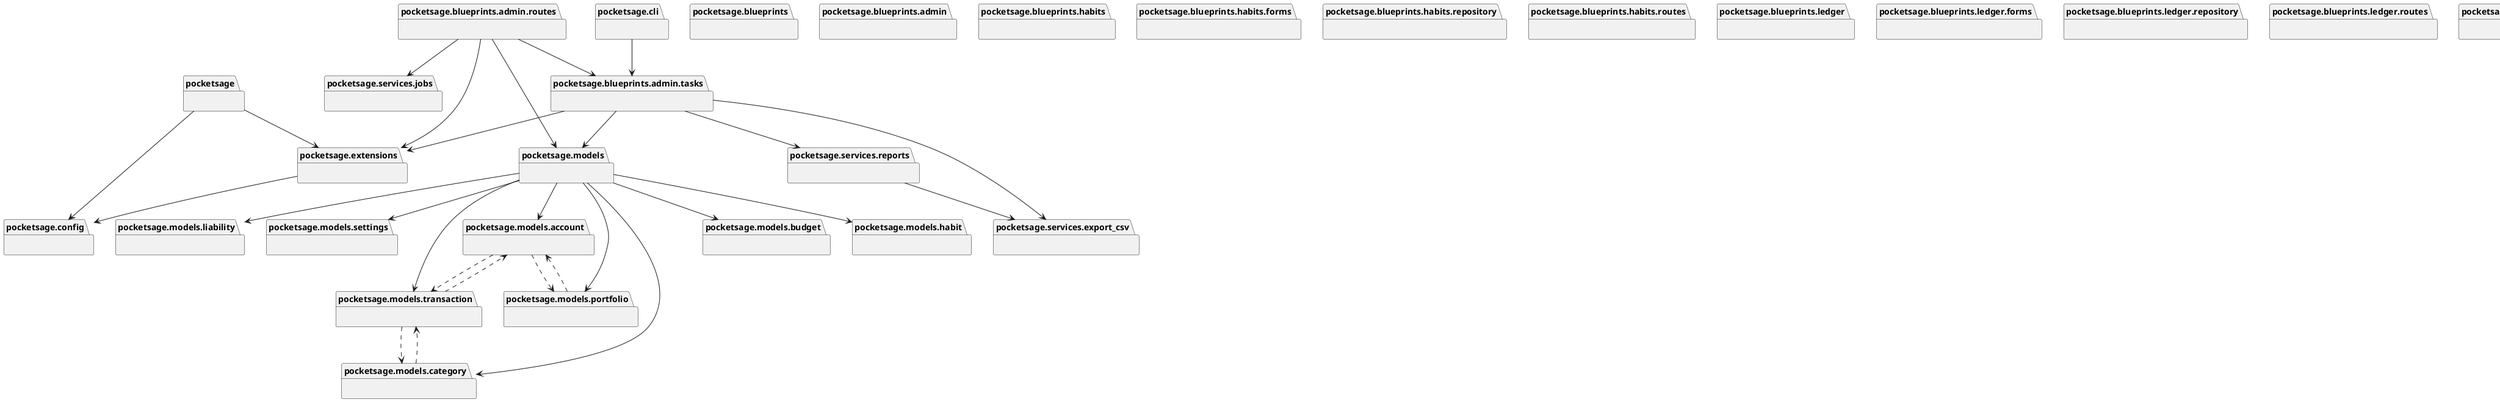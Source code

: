 @startuml packages_PocketSage
set namespaceSeparator none
package "pocketsage" as pocketsage {
}
package "pocketsage.blueprints" as pocketsage.blueprints {
}
package "pocketsage.blueprints.admin" as pocketsage.blueprints.admin {
}
package "pocketsage.blueprints.admin.routes" as pocketsage.blueprints.admin.routes {
}
package "pocketsage.blueprints.admin.tasks" as pocketsage.blueprints.admin.tasks {
}
package "pocketsage.blueprints.habits" as pocketsage.blueprints.habits {
}
package "pocketsage.blueprints.habits.forms" as pocketsage.blueprints.habits.forms {
}
package "pocketsage.blueprints.habits.repository" as pocketsage.blueprints.habits.repository {
}
package "pocketsage.blueprints.habits.routes" as pocketsage.blueprints.habits.routes {
}
package "pocketsage.blueprints.ledger" as pocketsage.blueprints.ledger {
}
package "pocketsage.blueprints.ledger.forms" as pocketsage.blueprints.ledger.forms {
}
package "pocketsage.blueprints.ledger.repository" as pocketsage.blueprints.ledger.repository {
}
package "pocketsage.blueprints.ledger.routes" as pocketsage.blueprints.ledger.routes {
}
package "pocketsage.blueprints.liabilities" as pocketsage.blueprints.liabilities {
}
package "pocketsage.blueprints.liabilities.forms" as pocketsage.blueprints.liabilities.forms {
}
package "pocketsage.blueprints.liabilities.repository" as pocketsage.blueprints.liabilities.repository {
}
package "pocketsage.blueprints.liabilities.routes" as pocketsage.blueprints.liabilities.routes {
}
package "pocketsage.blueprints.portfolio" as pocketsage.blueprints.portfolio {
}
package "pocketsage.blueprints.portfolio.forms" as pocketsage.blueprints.portfolio.forms {
}
package "pocketsage.blueprints.portfolio.repository" as pocketsage.blueprints.portfolio.repository {
}
package "pocketsage.blueprints.portfolio.routes" as pocketsage.blueprints.portfolio.routes {
}
package "pocketsage.cli" as pocketsage.cli {
}
package "pocketsage.config" as pocketsage.config {
}
package "pocketsage.extensions" as pocketsage.extensions {
}
package "pocketsage.models" as pocketsage.models {
}
package "pocketsage.models.account" as pocketsage.models.account {
}
package "pocketsage.models.budget" as pocketsage.models.budget {
}
package "pocketsage.models.category" as pocketsage.models.category {
}
package "pocketsage.models.habit" as pocketsage.models.habit {
}
package "pocketsage.models.liability" as pocketsage.models.liability {
}
package "pocketsage.models.portfolio" as pocketsage.models.portfolio {
}
package "pocketsage.models.settings" as pocketsage.models.settings {
}
package "pocketsage.models.transaction" as pocketsage.models.transaction {
}
package "pocketsage.services" as pocketsage.services {
}
package "pocketsage.services.budgeting" as pocketsage.services.budgeting {
}
package "pocketsage.services.debts" as pocketsage.services.debts {
}
package "pocketsage.services.export_csv" as pocketsage.services.export_csv {
}
package "pocketsage.services.import_csv" as pocketsage.services.import_csv {
}
package "pocketsage.services.jobs" as pocketsage.services.jobs {
}
package "pocketsage.services.reports" as pocketsage.services.reports {
}
package "pocketsage.services.watcher" as pocketsage.services.watcher {
}
pocketsage --> pocketsage.config
pocketsage --> pocketsage.extensions
pocketsage.blueprints.admin.routes --> pocketsage.blueprints.admin.tasks
pocketsage.blueprints.admin.routes --> pocketsage.extensions
pocketsage.blueprints.admin.routes --> pocketsage.models
pocketsage.blueprints.admin.routes --> pocketsage.services.jobs
pocketsage.blueprints.admin.tasks --> pocketsage.extensions
pocketsage.blueprints.admin.tasks --> pocketsage.models
pocketsage.blueprints.admin.tasks --> pocketsage.services.export_csv
pocketsage.blueprints.admin.tasks --> pocketsage.services.reports
pocketsage.blueprints.portfolio.routes --> pocketsage.blueprints.portfolio.repository
pocketsage.cli --> pocketsage.blueprints.admin.tasks
pocketsage.extensions --> pocketsage.config
pocketsage.models --> pocketsage.models.account
pocketsage.models --> pocketsage.models.budget
pocketsage.models --> pocketsage.models.category
pocketsage.models --> pocketsage.models.habit
pocketsage.models --> pocketsage.models.liability
pocketsage.models --> pocketsage.models.portfolio
pocketsage.models --> pocketsage.models.settings
pocketsage.models --> pocketsage.models.transaction
pocketsage.services.reports --> pocketsage.services.export_csv
pocketsage.models.account ..> pocketsage.models.portfolio
pocketsage.models.account ..> pocketsage.models.transaction
pocketsage.models.category ..> pocketsage.models.transaction
pocketsage.models.portfolio ..> pocketsage.models.account
pocketsage.models.transaction ..> pocketsage.models.account
pocketsage.models.transaction ..> pocketsage.models.category
@enduml
